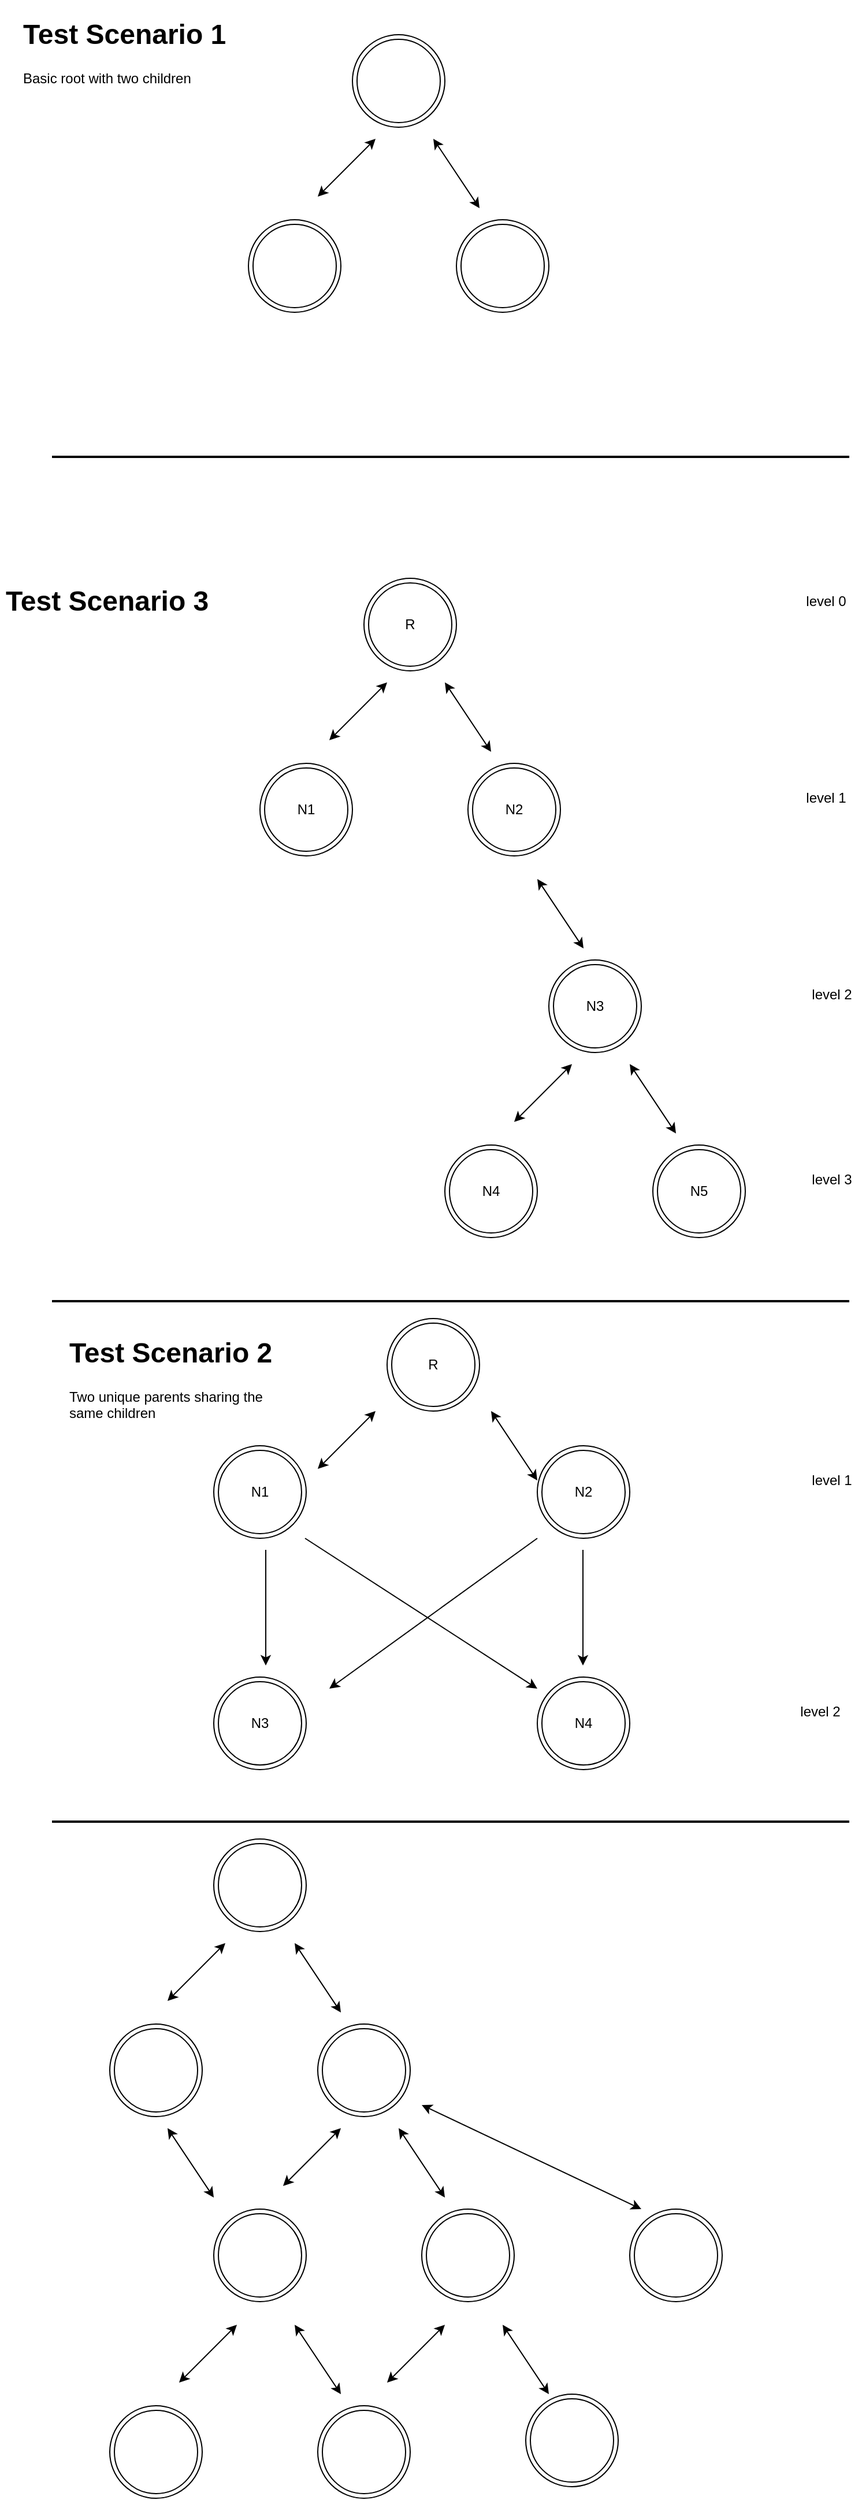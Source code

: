 <mxfile version="13.8.0" type="github">
  <diagram id="w1ny_MxWfaMJ6_-nbaYE" name="Page-1">
    <mxGraphModel dx="1185" dy="727" grid="1" gridSize="10" guides="1" tooltips="1" connect="1" arrows="1" fold="1" page="1" pageScale="1" pageWidth="850" pageHeight="1100" math="0" shadow="0">
      <root>
        <mxCell id="0" />
        <mxCell id="1" parent="0" />
        <mxCell id="W796ZTXqH1rDsX-mog_A-2" value="" style="ellipse;shape=doubleEllipse;whiteSpace=wrap;html=1;aspect=fixed;" parent="1" vertex="1">
          <mxGeometry x="360" y="50" width="80" height="80" as="geometry" />
        </mxCell>
        <mxCell id="W796ZTXqH1rDsX-mog_A-3" value="" style="ellipse;shape=doubleEllipse;whiteSpace=wrap;html=1;aspect=fixed;" parent="1" vertex="1">
          <mxGeometry x="270" y="210" width="80" height="80" as="geometry" />
        </mxCell>
        <mxCell id="W796ZTXqH1rDsX-mog_A-4" value="" style="ellipse;shape=doubleEllipse;whiteSpace=wrap;html=1;aspect=fixed;" parent="1" vertex="1">
          <mxGeometry x="450" y="210" width="80" height="80" as="geometry" />
        </mxCell>
        <mxCell id="W796ZTXqH1rDsX-mog_A-5" value="" style="endArrow=classic;startArrow=classic;html=1;" parent="1" edge="1">
          <mxGeometry width="50" height="50" relative="1" as="geometry">
            <mxPoint x="330" y="190" as="sourcePoint" />
            <mxPoint x="380" y="140" as="targetPoint" />
          </mxGeometry>
        </mxCell>
        <mxCell id="W796ZTXqH1rDsX-mog_A-7" value="" style="endArrow=classic;startArrow=classic;html=1;" parent="1" edge="1">
          <mxGeometry width="50" height="50" relative="1" as="geometry">
            <mxPoint x="470" y="200" as="sourcePoint" />
            <mxPoint x="430" y="140" as="targetPoint" />
          </mxGeometry>
        </mxCell>
        <mxCell id="W796ZTXqH1rDsX-mog_A-8" value="" style="ellipse;shape=doubleEllipse;whiteSpace=wrap;html=1;aspect=fixed;" parent="1" vertex="1">
          <mxGeometry x="370" y="520" width="80" height="80" as="geometry" />
        </mxCell>
        <mxCell id="W796ZTXqH1rDsX-mog_A-9" value="" style="ellipse;shape=doubleEllipse;whiteSpace=wrap;html=1;aspect=fixed;" parent="1" vertex="1">
          <mxGeometry x="280" y="680" width="80" height="80" as="geometry" />
        </mxCell>
        <mxCell id="W796ZTXqH1rDsX-mog_A-10" value="" style="ellipse;shape=doubleEllipse;whiteSpace=wrap;html=1;aspect=fixed;" parent="1" vertex="1">
          <mxGeometry x="460" y="680" width="80" height="80" as="geometry" />
        </mxCell>
        <mxCell id="W796ZTXqH1rDsX-mog_A-11" value="" style="endArrow=classic;startArrow=classic;html=1;" parent="1" edge="1">
          <mxGeometry width="50" height="50" relative="1" as="geometry">
            <mxPoint x="340" y="660" as="sourcePoint" />
            <mxPoint x="390" y="610" as="targetPoint" />
          </mxGeometry>
        </mxCell>
        <mxCell id="W796ZTXqH1rDsX-mog_A-12" value="" style="endArrow=classic;startArrow=classic;html=1;" parent="1" edge="1">
          <mxGeometry width="50" height="50" relative="1" as="geometry">
            <mxPoint x="480" y="670" as="sourcePoint" />
            <mxPoint x="440" y="610" as="targetPoint" />
          </mxGeometry>
        </mxCell>
        <mxCell id="W796ZTXqH1rDsX-mog_A-13" value="" style="ellipse;shape=doubleEllipse;whiteSpace=wrap;html=1;aspect=fixed;" parent="1" vertex="1">
          <mxGeometry x="530" y="850" width="80" height="80" as="geometry" />
        </mxCell>
        <mxCell id="W796ZTXqH1rDsX-mog_A-14" value="" style="ellipse;shape=doubleEllipse;whiteSpace=wrap;html=1;aspect=fixed;" parent="1" vertex="1">
          <mxGeometry x="440" y="1010" width="80" height="80" as="geometry" />
        </mxCell>
        <mxCell id="W796ZTXqH1rDsX-mog_A-15" value="" style="ellipse;shape=doubleEllipse;whiteSpace=wrap;html=1;aspect=fixed;" parent="1" vertex="1">
          <mxGeometry x="620" y="1010" width="80" height="80" as="geometry" />
        </mxCell>
        <mxCell id="W796ZTXqH1rDsX-mog_A-16" value="" style="endArrow=classic;startArrow=classic;html=1;" parent="1" edge="1">
          <mxGeometry width="50" height="50" relative="1" as="geometry">
            <mxPoint x="500" y="990" as="sourcePoint" />
            <mxPoint x="550" y="940" as="targetPoint" />
          </mxGeometry>
        </mxCell>
        <mxCell id="W796ZTXqH1rDsX-mog_A-17" value="" style="endArrow=classic;startArrow=classic;html=1;" parent="1" edge="1">
          <mxGeometry width="50" height="50" relative="1" as="geometry">
            <mxPoint x="640" y="1000" as="sourcePoint" />
            <mxPoint x="600" y="940" as="targetPoint" />
          </mxGeometry>
        </mxCell>
        <mxCell id="W796ZTXqH1rDsX-mog_A-30" value="" style="endArrow=classic;startArrow=classic;html=1;" parent="1" edge="1">
          <mxGeometry width="50" height="50" relative="1" as="geometry">
            <mxPoint x="560" y="840" as="sourcePoint" />
            <mxPoint x="520" y="780" as="targetPoint" />
          </mxGeometry>
        </mxCell>
        <mxCell id="ae2Zw4WDexVPtWZfdsvK-1" value="" style="line;strokeWidth=2;html=1;" parent="1" vertex="1">
          <mxGeometry x="100" y="410" width="690" height="10" as="geometry" />
        </mxCell>
        <mxCell id="ae2Zw4WDexVPtWZfdsvK-2" value="" style="ellipse;shape=doubleEllipse;whiteSpace=wrap;html=1;aspect=fixed;" parent="1" vertex="1">
          <mxGeometry x="330" y="1770" width="80" height="80" as="geometry" />
        </mxCell>
        <mxCell id="ae2Zw4WDexVPtWZfdsvK-3" value="" style="ellipse;shape=doubleEllipse;whiteSpace=wrap;html=1;aspect=fixed;" parent="1" vertex="1">
          <mxGeometry x="240" y="1930" width="80" height="80" as="geometry" />
        </mxCell>
        <mxCell id="ae2Zw4WDexVPtWZfdsvK-4" value="" style="ellipse;shape=doubleEllipse;whiteSpace=wrap;html=1;aspect=fixed;" parent="1" vertex="1">
          <mxGeometry x="420" y="1930" width="80" height="80" as="geometry" />
        </mxCell>
        <mxCell id="ae2Zw4WDexVPtWZfdsvK-5" value="" style="endArrow=classic;startArrow=classic;html=1;" parent="1" edge="1">
          <mxGeometry width="50" height="50" relative="1" as="geometry">
            <mxPoint x="300" y="1910" as="sourcePoint" />
            <mxPoint x="350" y="1860" as="targetPoint" />
          </mxGeometry>
        </mxCell>
        <mxCell id="ae2Zw4WDexVPtWZfdsvK-6" value="" style="endArrow=classic;startArrow=classic;html=1;" parent="1" edge="1">
          <mxGeometry width="50" height="50" relative="1" as="geometry">
            <mxPoint x="440" y="1920" as="sourcePoint" />
            <mxPoint x="400" y="1860" as="targetPoint" />
          </mxGeometry>
        </mxCell>
        <mxCell id="ae2Zw4WDexVPtWZfdsvK-13" value="" style="line;strokeWidth=2;html=1;" parent="1" vertex="1">
          <mxGeometry x="100" y="1140" width="690" height="10" as="geometry" />
        </mxCell>
        <mxCell id="ae2Zw4WDexVPtWZfdsvK-15" value="" style="ellipse;shape=doubleEllipse;whiteSpace=wrap;html=1;aspect=fixed;" parent="1" vertex="1">
          <mxGeometry x="600" y="1930" width="80" height="80" as="geometry" />
        </mxCell>
        <mxCell id="ae2Zw4WDexVPtWZfdsvK-16" value="" style="endArrow=classic;startArrow=classic;html=1;" parent="1" edge="1">
          <mxGeometry width="50" height="50" relative="1" as="geometry">
            <mxPoint x="610" y="1930" as="sourcePoint" />
            <mxPoint x="420" y="1840" as="targetPoint" />
          </mxGeometry>
        </mxCell>
        <mxCell id="ae2Zw4WDexVPtWZfdsvK-18" value="" style="ellipse;shape=doubleEllipse;whiteSpace=wrap;html=1;aspect=fixed;" parent="1" vertex="1">
          <mxGeometry x="150" y="2100" width="80" height="80" as="geometry" />
        </mxCell>
        <mxCell id="ae2Zw4WDexVPtWZfdsvK-19" value="" style="ellipse;shape=doubleEllipse;whiteSpace=wrap;html=1;aspect=fixed;" parent="1" vertex="1">
          <mxGeometry x="330" y="2100" width="80" height="80" as="geometry" />
        </mxCell>
        <mxCell id="ae2Zw4WDexVPtWZfdsvK-20" value="" style="endArrow=classic;startArrow=classic;html=1;" parent="1" edge="1">
          <mxGeometry width="50" height="50" relative="1" as="geometry">
            <mxPoint x="210" y="2080" as="sourcePoint" />
            <mxPoint x="260" y="2030" as="targetPoint" />
          </mxGeometry>
        </mxCell>
        <mxCell id="ae2Zw4WDexVPtWZfdsvK-21" value="" style="endArrow=classic;startArrow=classic;html=1;" parent="1" edge="1">
          <mxGeometry width="50" height="50" relative="1" as="geometry">
            <mxPoint x="350" y="2090" as="sourcePoint" />
            <mxPoint x="310" y="2030" as="targetPoint" />
          </mxGeometry>
        </mxCell>
        <mxCell id="ae2Zw4WDexVPtWZfdsvK-22" value="" style="ellipse;shape=doubleEllipse;whiteSpace=wrap;html=1;aspect=fixed;" parent="1" vertex="1">
          <mxGeometry x="150" y="1770" width="80" height="80" as="geometry" />
        </mxCell>
        <mxCell id="ae2Zw4WDexVPtWZfdsvK-23" value="" style="endArrow=classic;startArrow=classic;html=1;" parent="1" edge="1">
          <mxGeometry width="50" height="50" relative="1" as="geometry">
            <mxPoint x="240" y="1920" as="sourcePoint" />
            <mxPoint x="200" y="1860" as="targetPoint" />
          </mxGeometry>
        </mxCell>
        <mxCell id="ae2Zw4WDexVPtWZfdsvK-24" value="" style="endArrow=classic;startArrow=classic;html=1;" parent="1" edge="1">
          <mxGeometry width="50" height="50" relative="1" as="geometry">
            <mxPoint x="390" y="2080" as="sourcePoint" />
            <mxPoint x="440" y="2030" as="targetPoint" />
          </mxGeometry>
        </mxCell>
        <mxCell id="ae2Zw4WDexVPtWZfdsvK-25" value="" style="ellipse;shape=doubleEllipse;whiteSpace=wrap;html=1;aspect=fixed;" parent="1" vertex="1">
          <mxGeometry x="510" y="2090" width="80" height="80" as="geometry" />
        </mxCell>
        <mxCell id="ae2Zw4WDexVPtWZfdsvK-26" value="" style="endArrow=classic;startArrow=classic;html=1;" parent="1" edge="1">
          <mxGeometry width="50" height="50" relative="1" as="geometry">
            <mxPoint x="530" y="2090" as="sourcePoint" />
            <mxPoint x="490" y="2030" as="targetPoint" />
          </mxGeometry>
        </mxCell>
        <mxCell id="ae2Zw4WDexVPtWZfdsvK-27" value="" style="ellipse;shape=doubleEllipse;whiteSpace=wrap;html=1;aspect=fixed;" parent="1" vertex="1">
          <mxGeometry x="240" y="1610" width="80" height="80" as="geometry" />
        </mxCell>
        <mxCell id="ae2Zw4WDexVPtWZfdsvK-28" value="" style="endArrow=classic;startArrow=classic;html=1;" parent="1" edge="1">
          <mxGeometry width="50" height="50" relative="1" as="geometry">
            <mxPoint x="350" y="1760" as="sourcePoint" />
            <mxPoint x="310" y="1700" as="targetPoint" />
          </mxGeometry>
        </mxCell>
        <mxCell id="ae2Zw4WDexVPtWZfdsvK-29" value="" style="endArrow=classic;startArrow=classic;html=1;" parent="1" edge="1">
          <mxGeometry width="50" height="50" relative="1" as="geometry">
            <mxPoint x="200" y="1750" as="sourcePoint" />
            <mxPoint x="250" y="1700" as="targetPoint" />
          </mxGeometry>
        </mxCell>
        <mxCell id="TsMirJgqwP6mqNRy0Kv4-1" value="" style="ellipse;shape=doubleEllipse;whiteSpace=wrap;html=1;aspect=fixed;" vertex="1" parent="1">
          <mxGeometry x="390" y="1160" width="80" height="80" as="geometry" />
        </mxCell>
        <mxCell id="TsMirJgqwP6mqNRy0Kv4-9" value="&lt;h1&gt;Test Scenario 1&lt;/h1&gt;&lt;p&gt;Basic root with two children&lt;/p&gt;" style="text;html=1;strokeColor=none;fillColor=none;spacing=5;spacingTop=-20;whiteSpace=wrap;overflow=hidden;rounded=0;" vertex="1" parent="1">
          <mxGeometry x="70" y="30" width="190" height="120" as="geometry" />
        </mxCell>
        <mxCell id="TsMirJgqwP6mqNRy0Kv4-16" value="&lt;h1&gt;Test Scenario 3&lt;/h1&gt;&lt;p&gt;&lt;br&gt;&lt;/p&gt;" style="text;html=1;strokeColor=none;fillColor=none;spacing=5;spacingTop=-20;whiteSpace=wrap;overflow=hidden;rounded=0;" vertex="1" parent="1">
          <mxGeometry x="55" y="520" width="190" height="120" as="geometry" />
        </mxCell>
        <mxCell id="TsMirJgqwP6mqNRy0Kv4-17" value="" style="ellipse;shape=doubleEllipse;whiteSpace=wrap;html=1;aspect=fixed;" vertex="1" parent="1">
          <mxGeometry x="240" y="1470" width="80" height="80" as="geometry" />
        </mxCell>
        <mxCell id="TsMirJgqwP6mqNRy0Kv4-18" value="" style="ellipse;shape=doubleEllipse;whiteSpace=wrap;html=1;aspect=fixed;" vertex="1" parent="1">
          <mxGeometry x="240" y="1270" width="80" height="80" as="geometry" />
        </mxCell>
        <mxCell id="TsMirJgqwP6mqNRy0Kv4-19" value="" style="ellipse;shape=doubleEllipse;whiteSpace=wrap;html=1;aspect=fixed;" vertex="1" parent="1">
          <mxGeometry x="520" y="1470" width="80" height="80" as="geometry" />
        </mxCell>
        <mxCell id="TsMirJgqwP6mqNRy0Kv4-20" value="" style="ellipse;shape=doubleEllipse;whiteSpace=wrap;html=1;aspect=fixed;" vertex="1" parent="1">
          <mxGeometry x="520" y="1270" width="80" height="80" as="geometry" />
        </mxCell>
        <mxCell id="TsMirJgqwP6mqNRy0Kv4-21" value="" style="endArrow=classic;html=1;" edge="1" parent="1">
          <mxGeometry width="50" height="50" relative="1" as="geometry">
            <mxPoint x="285" y="1360" as="sourcePoint" />
            <mxPoint x="285" y="1460" as="targetPoint" />
          </mxGeometry>
        </mxCell>
        <mxCell id="TsMirJgqwP6mqNRy0Kv4-22" value="" style="endArrow=classic;html=1;" edge="1" parent="1">
          <mxGeometry width="50" height="50" relative="1" as="geometry">
            <mxPoint x="319" y="1350" as="sourcePoint" />
            <mxPoint x="520" y="1480" as="targetPoint" />
          </mxGeometry>
        </mxCell>
        <mxCell id="TsMirJgqwP6mqNRy0Kv4-23" value="" style="endArrow=classic;html=1;" edge="1" parent="1">
          <mxGeometry width="50" height="50" relative="1" as="geometry">
            <mxPoint x="520" y="1350" as="sourcePoint" />
            <mxPoint x="340" y="1480" as="targetPoint" />
          </mxGeometry>
        </mxCell>
        <mxCell id="TsMirJgqwP6mqNRy0Kv4-24" value="" style="endArrow=classic;html=1;" edge="1" parent="1">
          <mxGeometry width="50" height="50" relative="1" as="geometry">
            <mxPoint x="559.5" y="1360" as="sourcePoint" />
            <mxPoint x="559.5" y="1460" as="targetPoint" />
          </mxGeometry>
        </mxCell>
        <mxCell id="TsMirJgqwP6mqNRy0Kv4-25" value="" style="line;strokeWidth=2;html=1;" vertex="1" parent="1">
          <mxGeometry x="100" y="1590" width="690" height="10" as="geometry" />
        </mxCell>
        <mxCell id="TsMirJgqwP6mqNRy0Kv4-26" value="" style="endArrow=classic;startArrow=classic;html=1;" edge="1" parent="1">
          <mxGeometry width="50" height="50" relative="1" as="geometry">
            <mxPoint x="330" y="1290.0" as="sourcePoint" />
            <mxPoint x="380" y="1240.0" as="targetPoint" />
          </mxGeometry>
        </mxCell>
        <mxCell id="TsMirJgqwP6mqNRy0Kv4-27" value="" style="endArrow=classic;startArrow=classic;html=1;" edge="1" parent="1">
          <mxGeometry width="50" height="50" relative="1" as="geometry">
            <mxPoint x="520" y="1300.0" as="sourcePoint" />
            <mxPoint x="480" y="1240.0" as="targetPoint" />
          </mxGeometry>
        </mxCell>
        <mxCell id="TsMirJgqwP6mqNRy0Kv4-28" value="&lt;h1&gt;Test Scenario 2&lt;/h1&gt;&lt;p&gt;Two unique parents sharing the same children&lt;/p&gt;" style="text;html=1;strokeColor=none;fillColor=none;spacing=5;spacingTop=-20;whiteSpace=wrap;overflow=hidden;rounded=0;" vertex="1" parent="1">
          <mxGeometry x="110" y="1170" width="190" height="120" as="geometry" />
        </mxCell>
        <mxCell id="TsMirJgqwP6mqNRy0Kv4-41" value="level 0" style="text;html=1;strokeColor=none;fillColor=none;align=center;verticalAlign=middle;whiteSpace=wrap;rounded=0;" vertex="1" parent="1">
          <mxGeometry x="750" y="530" width="40" height="20" as="geometry" />
        </mxCell>
        <mxCell id="TsMirJgqwP6mqNRy0Kv4-42" value="level 1" style="text;html=1;strokeColor=none;fillColor=none;align=center;verticalAlign=middle;whiteSpace=wrap;rounded=0;" vertex="1" parent="1">
          <mxGeometry x="750" y="700" width="40" height="20" as="geometry" />
        </mxCell>
        <mxCell id="TsMirJgqwP6mqNRy0Kv4-43" value="level 2" style="text;html=1;strokeColor=none;fillColor=none;align=center;verticalAlign=middle;whiteSpace=wrap;rounded=0;" vertex="1" parent="1">
          <mxGeometry x="750" y="870" width="50" height="20" as="geometry" />
        </mxCell>
        <mxCell id="TsMirJgqwP6mqNRy0Kv4-45" value="level 3" style="text;html=1;strokeColor=none;fillColor=none;align=center;verticalAlign=middle;whiteSpace=wrap;rounded=0;" vertex="1" parent="1">
          <mxGeometry x="750" y="1030" width="50" height="20" as="geometry" />
        </mxCell>
        <mxCell id="TsMirJgqwP6mqNRy0Kv4-47" value="N3" style="text;html=1;strokeColor=none;fillColor=none;align=center;verticalAlign=middle;whiteSpace=wrap;rounded=0;" vertex="1" parent="1">
          <mxGeometry x="260" y="1500" width="40" height="20" as="geometry" />
        </mxCell>
        <mxCell id="TsMirJgqwP6mqNRy0Kv4-48" value="N4" style="text;html=1;strokeColor=none;fillColor=none;align=center;verticalAlign=middle;whiteSpace=wrap;rounded=0;" vertex="1" parent="1">
          <mxGeometry x="540" y="1500" width="40" height="20" as="geometry" />
        </mxCell>
        <mxCell id="TsMirJgqwP6mqNRy0Kv4-49" value="R" style="text;html=1;strokeColor=none;fillColor=none;align=center;verticalAlign=middle;whiteSpace=wrap;rounded=0;" vertex="1" parent="1">
          <mxGeometry x="410" y="1190" width="40" height="20" as="geometry" />
        </mxCell>
        <mxCell id="TsMirJgqwP6mqNRy0Kv4-50" value="N1" style="text;html=1;strokeColor=none;fillColor=none;align=center;verticalAlign=middle;whiteSpace=wrap;rounded=0;" vertex="1" parent="1">
          <mxGeometry x="260" y="1300" width="40" height="20" as="geometry" />
        </mxCell>
        <mxCell id="TsMirJgqwP6mqNRy0Kv4-51" value="N2" style="text;html=1;strokeColor=none;fillColor=none;align=center;verticalAlign=middle;whiteSpace=wrap;rounded=0;" vertex="1" parent="1">
          <mxGeometry x="540" y="1300" width="40" height="20" as="geometry" />
        </mxCell>
        <mxCell id="TsMirJgqwP6mqNRy0Kv4-52" value="level 1" style="text;html=1;strokeColor=none;fillColor=none;align=center;verticalAlign=middle;whiteSpace=wrap;rounded=0;" vertex="1" parent="1">
          <mxGeometry x="750" y="1290" width="50" height="20" as="geometry" />
        </mxCell>
        <mxCell id="TsMirJgqwP6mqNRy0Kv4-53" value="level 2" style="text;html=1;strokeColor=none;fillColor=none;align=center;verticalAlign=middle;whiteSpace=wrap;rounded=0;" vertex="1" parent="1">
          <mxGeometry x="740" y="1490" width="50" height="20" as="geometry" />
        </mxCell>
        <mxCell id="TsMirJgqwP6mqNRy0Kv4-54" value="R" style="text;html=1;strokeColor=none;fillColor=none;align=center;verticalAlign=middle;whiteSpace=wrap;rounded=0;" vertex="1" parent="1">
          <mxGeometry x="390" y="550" width="40" height="20" as="geometry" />
        </mxCell>
        <mxCell id="TsMirJgqwP6mqNRy0Kv4-55" value="N1" style="text;html=1;strokeColor=none;fillColor=none;align=center;verticalAlign=middle;whiteSpace=wrap;rounded=0;" vertex="1" parent="1">
          <mxGeometry x="300" y="710" width="40" height="20" as="geometry" />
        </mxCell>
        <mxCell id="TsMirJgqwP6mqNRy0Kv4-56" value="N2" style="text;html=1;strokeColor=none;fillColor=none;align=center;verticalAlign=middle;whiteSpace=wrap;rounded=0;" vertex="1" parent="1">
          <mxGeometry x="480" y="710" width="40" height="20" as="geometry" />
        </mxCell>
        <mxCell id="TsMirJgqwP6mqNRy0Kv4-57" value="N3" style="text;html=1;strokeColor=none;fillColor=none;align=center;verticalAlign=middle;whiteSpace=wrap;rounded=0;" vertex="1" parent="1">
          <mxGeometry x="550" y="880" width="40" height="20" as="geometry" />
        </mxCell>
        <mxCell id="TsMirJgqwP6mqNRy0Kv4-58" value="N4&lt;span style=&quot;color: rgba(0 , 0 , 0 , 0) ; font-family: monospace ; font-size: 0px&quot;&gt;%3CmxGraphModel%3E%3Croot%3E%3CmxCell%20id%3D%220%22%2F%3E%3CmxCell%20id%3D%221%22%20parent%3D%220%22%2F%3E%3CmxCell%20id%3D%222%22%20value%3D%22N3%22%20style%3D%22text%3Bhtml%3D1%3BstrokeColor%3Dnone%3BfillColor%3Dnone%3Balign%3Dcenter%3BverticalAlign%3Dmiddle%3BwhiteSpace%3Dwrap%3Brounded%3D0%3B%22%20vertex%3D%221%22%20parent%3D%221%22%3E%3CmxGeometry%20x%3D%22550%22%20y%3D%22880%22%20width%3D%2240%22%20height%3D%2220%22%20as%3D%22geometry%22%2F%3E%3C%2FmxCell%3E%3C%2Froot%3E%3C%2FmxGraphModel%3E&lt;/span&gt;" style="text;html=1;strokeColor=none;fillColor=none;align=center;verticalAlign=middle;whiteSpace=wrap;rounded=0;" vertex="1" parent="1">
          <mxGeometry x="460" y="1040" width="40" height="20" as="geometry" />
        </mxCell>
        <mxCell id="TsMirJgqwP6mqNRy0Kv4-59" value="N5" style="text;html=1;strokeColor=none;fillColor=none;align=center;verticalAlign=middle;whiteSpace=wrap;rounded=0;" vertex="1" parent="1">
          <mxGeometry x="640" y="1040" width="40" height="20" as="geometry" />
        </mxCell>
      </root>
    </mxGraphModel>
  </diagram>
</mxfile>
